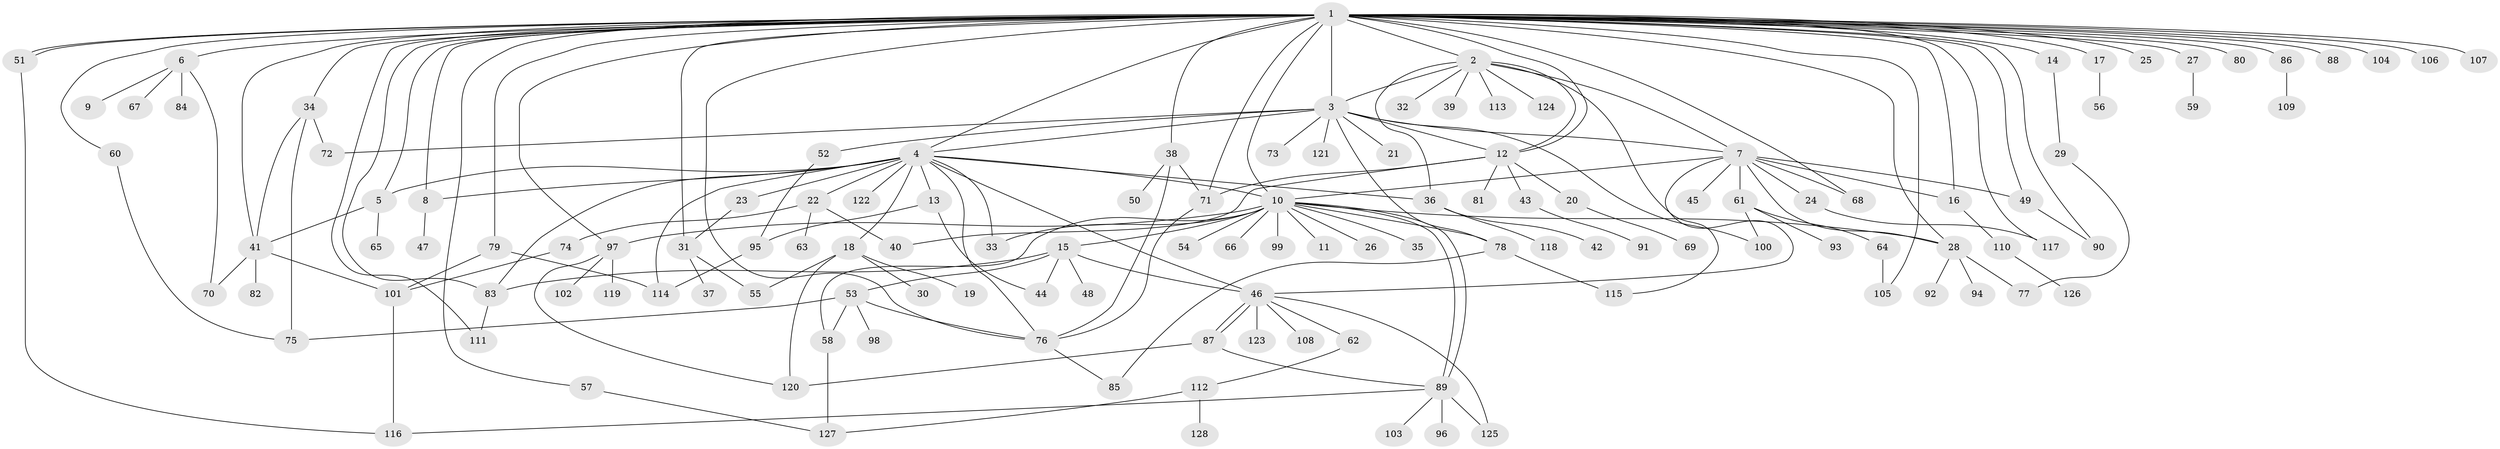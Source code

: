 // coarse degree distribution, {34: 0.015625, 6: 0.03125, 8: 0.03125, 14: 0.015625, 3: 0.125, 4: 0.15625, 9: 0.03125, 2: 0.15625, 1: 0.328125, 7: 0.03125, 5: 0.078125}
// Generated by graph-tools (version 1.1) at 2025/50/03/04/25 22:50:09]
// undirected, 128 vertices, 190 edges
graph export_dot {
  node [color=gray90,style=filled];
  1;
  2;
  3;
  4;
  5;
  6;
  7;
  8;
  9;
  10;
  11;
  12;
  13;
  14;
  15;
  16;
  17;
  18;
  19;
  20;
  21;
  22;
  23;
  24;
  25;
  26;
  27;
  28;
  29;
  30;
  31;
  32;
  33;
  34;
  35;
  36;
  37;
  38;
  39;
  40;
  41;
  42;
  43;
  44;
  45;
  46;
  47;
  48;
  49;
  50;
  51;
  52;
  53;
  54;
  55;
  56;
  57;
  58;
  59;
  60;
  61;
  62;
  63;
  64;
  65;
  66;
  67;
  68;
  69;
  70;
  71;
  72;
  73;
  74;
  75;
  76;
  77;
  78;
  79;
  80;
  81;
  82;
  83;
  84;
  85;
  86;
  87;
  88;
  89;
  90;
  91;
  92;
  93;
  94;
  95;
  96;
  97;
  98;
  99;
  100;
  101;
  102;
  103;
  104;
  105;
  106;
  107;
  108;
  109;
  110;
  111;
  112;
  113;
  114;
  115;
  116;
  117;
  118;
  119;
  120;
  121;
  122;
  123;
  124;
  125;
  126;
  127;
  128;
  1 -- 2;
  1 -- 3;
  1 -- 4;
  1 -- 5;
  1 -- 6;
  1 -- 8;
  1 -- 10;
  1 -- 12;
  1 -- 14;
  1 -- 16;
  1 -- 17;
  1 -- 25;
  1 -- 27;
  1 -- 28;
  1 -- 31;
  1 -- 34;
  1 -- 38;
  1 -- 41;
  1 -- 49;
  1 -- 51;
  1 -- 51;
  1 -- 57;
  1 -- 60;
  1 -- 68;
  1 -- 71;
  1 -- 76;
  1 -- 79;
  1 -- 80;
  1 -- 83;
  1 -- 86;
  1 -- 88;
  1 -- 90;
  1 -- 97;
  1 -- 104;
  1 -- 105;
  1 -- 106;
  1 -- 107;
  1 -- 111;
  1 -- 117;
  2 -- 3;
  2 -- 7;
  2 -- 12;
  2 -- 32;
  2 -- 36;
  2 -- 39;
  2 -- 113;
  2 -- 115;
  2 -- 124;
  3 -- 4;
  3 -- 7;
  3 -- 12;
  3 -- 21;
  3 -- 52;
  3 -- 72;
  3 -- 73;
  3 -- 78;
  3 -- 100;
  3 -- 121;
  4 -- 5;
  4 -- 8;
  4 -- 10;
  4 -- 13;
  4 -- 18;
  4 -- 22;
  4 -- 23;
  4 -- 33;
  4 -- 36;
  4 -- 46;
  4 -- 76;
  4 -- 83;
  4 -- 114;
  4 -- 122;
  5 -- 41;
  5 -- 65;
  6 -- 9;
  6 -- 67;
  6 -- 70;
  6 -- 84;
  7 -- 10;
  7 -- 16;
  7 -- 24;
  7 -- 28;
  7 -- 45;
  7 -- 46;
  7 -- 49;
  7 -- 61;
  7 -- 68;
  8 -- 47;
  10 -- 11;
  10 -- 15;
  10 -- 26;
  10 -- 28;
  10 -- 33;
  10 -- 35;
  10 -- 54;
  10 -- 58;
  10 -- 66;
  10 -- 78;
  10 -- 89;
  10 -- 89;
  10 -- 97;
  10 -- 99;
  12 -- 20;
  12 -- 40;
  12 -- 43;
  12 -- 71;
  12 -- 81;
  13 -- 44;
  13 -- 95;
  14 -- 29;
  15 -- 44;
  15 -- 46;
  15 -- 48;
  15 -- 53;
  15 -- 83;
  16 -- 110;
  17 -- 56;
  18 -- 19;
  18 -- 30;
  18 -- 55;
  18 -- 120;
  20 -- 69;
  22 -- 40;
  22 -- 63;
  22 -- 74;
  23 -- 31;
  24 -- 117;
  27 -- 59;
  28 -- 77;
  28 -- 92;
  28 -- 94;
  29 -- 77;
  31 -- 37;
  31 -- 55;
  34 -- 41;
  34 -- 72;
  34 -- 75;
  36 -- 42;
  36 -- 118;
  38 -- 50;
  38 -- 71;
  38 -- 76;
  41 -- 70;
  41 -- 82;
  41 -- 101;
  43 -- 91;
  46 -- 62;
  46 -- 87;
  46 -- 87;
  46 -- 108;
  46 -- 123;
  46 -- 125;
  49 -- 90;
  51 -- 116;
  52 -- 95;
  53 -- 58;
  53 -- 75;
  53 -- 76;
  53 -- 98;
  57 -- 127;
  58 -- 127;
  60 -- 75;
  61 -- 64;
  61 -- 93;
  61 -- 100;
  62 -- 112;
  64 -- 105;
  71 -- 76;
  74 -- 101;
  76 -- 85;
  78 -- 85;
  78 -- 115;
  79 -- 101;
  79 -- 114;
  83 -- 111;
  86 -- 109;
  87 -- 89;
  87 -- 120;
  89 -- 96;
  89 -- 103;
  89 -- 116;
  89 -- 125;
  95 -- 114;
  97 -- 102;
  97 -- 119;
  97 -- 120;
  101 -- 116;
  110 -- 126;
  112 -- 127;
  112 -- 128;
}
